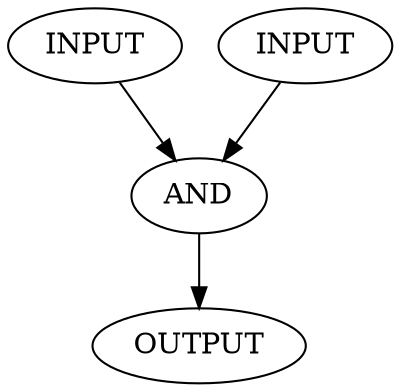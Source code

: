 digraph test {
	I1 [label = "INPUT"];
	I2 [label = "INPUT"];

	GATE [label = "AND"];

	O [label = "OUTPUT"];

	I1 -> GATE -> O;
	I2 -> GATE;
}